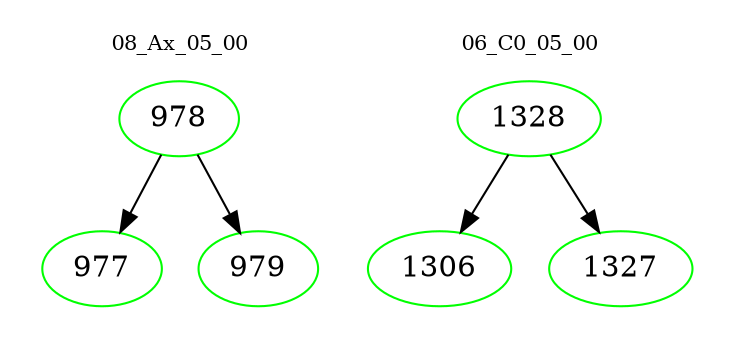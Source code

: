 digraph{
subgraph cluster_0 {
color = white
label = "08_Ax_05_00";
fontsize=10;
T0_978 [label="978", color="green"]
T0_978 -> T0_977 [color="black"]
T0_977 [label="977", color="green"]
T0_978 -> T0_979 [color="black"]
T0_979 [label="979", color="green"]
}
subgraph cluster_1 {
color = white
label = "06_C0_05_00";
fontsize=10;
T1_1328 [label="1328", color="green"]
T1_1328 -> T1_1306 [color="black"]
T1_1306 [label="1306", color="green"]
T1_1328 -> T1_1327 [color="black"]
T1_1327 [label="1327", color="green"]
}
}
